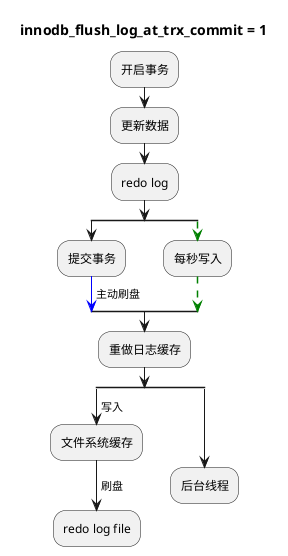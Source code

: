 ```plantuml
@startuml
title innodb_flush_log_at_trx_commit = 1 
:开启事务;
:更新数据;
:redo log;
split
:提交事务;
-[#blue]->主动刷盘;
split again
 -[#green,dashed]-> 
 :每秒写入;
 -[#green,dashed]-> 
end split
:重做日志缓存;
split
->写入;
:文件系统缓存;
->刷盘;
:redo log file;
kill
split again
:后台线程;
kill

@enduml
```